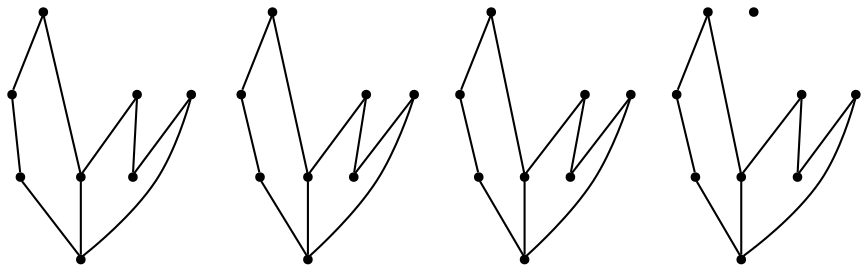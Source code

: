 graph {
  node [shape=point,comment="{\"directed\":false,\"doi\":\"10.1007/978-3-031-49272-3_15\",\"figure\":\"? (21)\"}"]

  v0 [pos="510.168786238626,298.0249170154527"]
  v1 [pos="902.4187337851272,349.9907699038937"]
  v2 [pos="887.5434634388478,303.0590231707086"]
  v3 [pos="877.0938833759246,375.31543711560596"]
  v4 [pos="837.529233472707,285.0980588339364"]
  v5 [pos="812.2023164399293,310.426795654505"]
  v6 [pos="851.7690329667223,400.6441739361746"]
  v7 [pos="803.0196084228016,381.1245494074355"]
  v8 [pos="786.8753358187339,335.75120851566373"]
  v9 [pos="753.7200804773763,337.0972316448884"]
  v10 [pos="731.0539889889588,289.0277748858111"]
  v11 [pos="731.0539889889588,380.7994894000377"]
  v12 [pos="695.2357778912484,289.0277748858111"]
  v13 [pos="695.2357778912483,380.7994894000377"]
  v14 [pos="659.4217000406883,289.027774885811"]
  v15 [pos="659.4217000406882,380.7994894000377"]
  v16 [pos="638.7517761606431,332.52985875534057"]
  v17 [pos="606.196541128683,332.52985875534057"]
  v18 [pos="580.8675574723302,307.2054458941818"]
  v19 [pos="588.2353566657331,382.54560594994837"]
  v20 [pos="555.5426434747102,281.88077868246955"]
  v21 [pos="541.3028996205601,397.4228241758514"]
  v22 [pos="515.9780333142533,372.0940873552828"]
  v23 [pos="490.65318290505087,346.76967449412405"]
  v24 [pos="455.0933315484471,304.525862812855"]
  v25 [pos="455.0933315484471,340.3435077594565"]
  v26 [pos="455.0933315484471,376.16140705661155"]
  v27 [pos="411.5905873487804,283.860389040511"]
  v28 [pos="407.0273553179435,398.82709358183206"]
  v29 [pos="363.32456195619915,340.3435077594565"]
  v30 [pos="363.3245619561992,304.52586281285494"]
  v31 [pos="363.32456195619915,376.16140705661155"]
  v32 [pos="343.8278841254415,448.29319717873915"]

  v1 -- v2 [id="-5",pos="902.4187337851272,349.9907699038937 887.5434634388478,303.0590231707086 887.5434634388478,303.0590231707086 887.5434634388478,303.0590231707086"]
  v1 -- v3 [id="-6",pos="902.4187337851272,349.9907699038937 877.0938833759246,375.31543711560596 877.0938833759246,375.31543711560596 877.0938833759246,375.31543711560596"]
  v2 -- v4 [id="-7",pos="887.5434634388478,303.0590231707086 837.529233472707,285.0980588339364 837.529233472707,285.0980588339364 837.529233472707,285.0980588339364"]
  v3 -- v5 [id="-8",pos="877.0938833759246,375.31543711560596 812.2023164399293,310.426795654505 812.2023164399293,310.426795654505 812.2023164399293,310.426795654505"]
  v6 -- v3 [id="-9",pos="851.7690329667223,400.6441739361746 877.0938833759246,375.31543711560596 877.0938833759246,375.31543711560596 877.0938833759246,375.31543711560596"]
  v6 -- v7 [id="-10",pos="851.7690329667223,400.6441739361746 803.0196084228016,381.1245494074355 803.0196084228016,381.1245494074355 803.0196084228016,381.1245494074355"]
  v4 -- v5 [id="-11",pos="837.529233472707,285.0980588339364 812.2023164399293,310.426795654505 812.2023164399293,310.426795654505 812.2023164399293,310.426795654505"]
  v8 -- v5 [id="-12",pos="786.8753358187339,335.75120851566373 812.2023164399293,310.426795654505 812.2023164399293,310.426795654505 812.2023164399293,310.426795654505"]
  v8 -- v7 [id="-13",pos="786.8753358187339,335.75120851566373 803.0196084228016,381.1245494074355 803.0196084228016,381.1245494074355 803.0196084228016,381.1245494074355"]
  v9 -- v10 [id="-14",pos="753.7200804773763,337.0972316448884 731.0539889889588,289.0277748858111 731.0539889889588,289.0277748858111 731.0539889889588,289.0277748858111"]
  v11 -- v9 [id="-15",pos="731.0539889889588,380.7994894000377 753.7200804773763,337.0972316448884 753.7200804773763,337.0972316448884 753.7200804773763,337.0972316448884"]
  v10 -- v12 [id="-16",pos="731.0539889889588,289.0277748858111 695.2357778912484,289.0277748858111 695.2357778912484,289.0277748858111 695.2357778912484,289.0277748858111"]
  v11 -- v13 [id="-17",pos="731.0539889889588,380.7994894000377 695.2357778912483,380.7994894000377 695.2357778912483,380.7994894000377 695.2357778912483,380.7994894000377"]
  v13 -- v12 [id="-18",pos="695.2357778912483,380.7994894000377 695.2357778912484,289.0277748858111 695.2357778912484,289.0277748858111 695.2357778912484,289.0277748858111"]
  v14 -- v12 [id="-19",pos="659.4217000406883,289.027774885811 695.2357778912484,289.0277748858111 695.2357778912484,289.0277748858111 695.2357778912484,289.0277748858111"]
  v15 -- v13 [id="-20",pos="659.4217000406882,380.7994894000377 695.2357778912483,380.7994894000377 695.2357778912483,380.7994894000377 695.2357778912483,380.7994894000377"]
  v15 -- v16 [id="-21",pos="659.4217000406882,380.7994894000377 638.7517761606431,332.52985875534057 638.7517761606431,332.52985875534057 638.7517761606431,332.52985875534057"]
  v14 -- v16 [id="-22",pos="659.4217000406883,289.027774885811 638.7517761606431,332.52985875534057 638.7517761606431,332.52985875534057 638.7517761606431,332.52985875534057"]
  v17 -- v18 [id="-23",pos="606.196541128683,332.52985875534057 580.8675574723302,307.2054458941818 580.8675574723302,307.2054458941818 580.8675574723302,307.2054458941818"]
  v19 -- v17 [id="-24",pos="588.2353566657331,382.54560594994837 606.196541128683,332.52985875534057 606.196541128683,332.52985875534057 606.196541128683,332.52985875534057"]
  v20 -- v18 [id="-25",pos="555.5426434747102,281.88077868246955 580.8675574723302,307.2054458941818 580.8675574723302,307.2054458941818 580.8675574723302,307.2054458941818"]
  v21 -- v19 [id="-26",pos="541.3028996205601,397.4228241758514 588.2353566657331,382.54560594994837 588.2353566657331,382.54560594994837 588.2353566657331,382.54560594994837"]
  v20 -- v0 [id="-27",pos="555.5426434747102,281.88077868246955 510.168786238626,298.0249170154527 510.168786238626,298.0249170154527 510.168786238626,298.0249170154527"]
  v21 -- v22 [id="-28",pos="541.3028996205601,397.4228241758514 515.9780333142533,372.0940873552828 515.9780333142533,372.0940873552828 515.9780333142533,372.0940873552828"]
  v22 -- v18 [id="-29",pos="515.9780333142533,372.0940873552828 580.8675574723302,307.2054458941818 580.8675574723302,307.2054458941818 580.8675574723302,307.2054458941818"]
  v23 -- v22 [id="-30",pos="490.65318290505087,346.76967449412405 515.9780333142533,372.0940873552828 515.9780333142533,372.0940873552828 515.9780333142533,372.0940873552828"]
  v23 -- v0 [id="-31",pos="490.65318290505087,346.76967449412405 510.168786238626,298.0249170154527 510.168786238626,298.0249170154527 510.168786238626,298.0249170154527"]
  v24 -- v25 [id="-32",pos="455.0933315484471,304.525862812855 455.0933315484471,340.3435077594565 455.0933315484471,340.3435077594565 455.0933315484471,340.3435077594565"]
  v26 -- v25 [id="-33",pos="455.0933315484471,376.16140705661155 455.0933315484471,340.3435077594565 455.0933315484471,340.3435077594565 455.0933315484471,340.3435077594565"]
  v24 -- v27 [id="-34",pos="455.0933315484471,304.525862812855 411.5905873487804,283.860389040511 411.5905873487804,283.860389040511 411.5905873487804,283.860389040511"]
  v28 -- v26 [id="-35",pos="407.0273553179435,398.82709358183206 455.0933315484471,376.16140705661155 455.0933315484471,376.16140705661155 455.0933315484471,376.16140705661155"]
  v29 -- v25 [id="-36",pos="363.32456195619915,340.3435077594565 455.0933315484471,340.3435077594565 455.0933315484471,340.3435077594565 455.0933315484471,340.3435077594565"]
  v30 -- v27 [id="-37",pos="363.3245619561992,304.52586281285494 411.5905873487804,283.860389040511 411.5905873487804,283.860389040511 411.5905873487804,283.860389040511"]
  v31 -- v28 [id="-38",pos="363.32456195619915,376.16140705661155 407.0273553179435,398.82709358183206 407.0273553179435,398.82709358183206 407.0273553179435,398.82709358183206"]
  v30 -- v29 [id="-39",pos="363.3245619561992,304.52586281285494 363.32456195619915,340.3435077594565 363.32456195619915,340.3435077594565 363.32456195619915,340.3435077594565"]
  v31 -- v29 [id="-40",pos="363.32456195619915,376.16140705661155 363.32456195619915,340.3435077594565 363.32456195619915,340.3435077594565 363.32456195619915,340.3435077594565"]
}